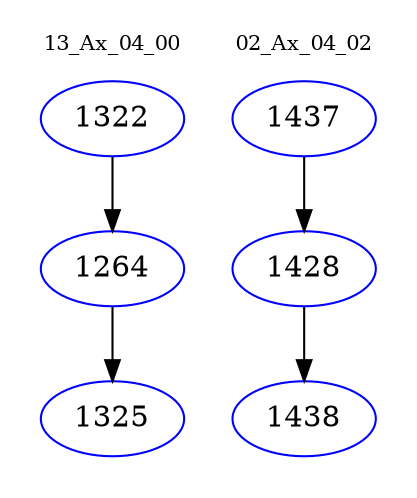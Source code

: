 digraph{
subgraph cluster_0 {
color = white
label = "13_Ax_04_00";
fontsize=10;
T0_1322 [label="1322", color="blue"]
T0_1322 -> T0_1264 [color="black"]
T0_1264 [label="1264", color="blue"]
T0_1264 -> T0_1325 [color="black"]
T0_1325 [label="1325", color="blue"]
}
subgraph cluster_1 {
color = white
label = "02_Ax_04_02";
fontsize=10;
T1_1437 [label="1437", color="blue"]
T1_1437 -> T1_1428 [color="black"]
T1_1428 [label="1428", color="blue"]
T1_1428 -> T1_1438 [color="black"]
T1_1438 [label="1438", color="blue"]
}
}
